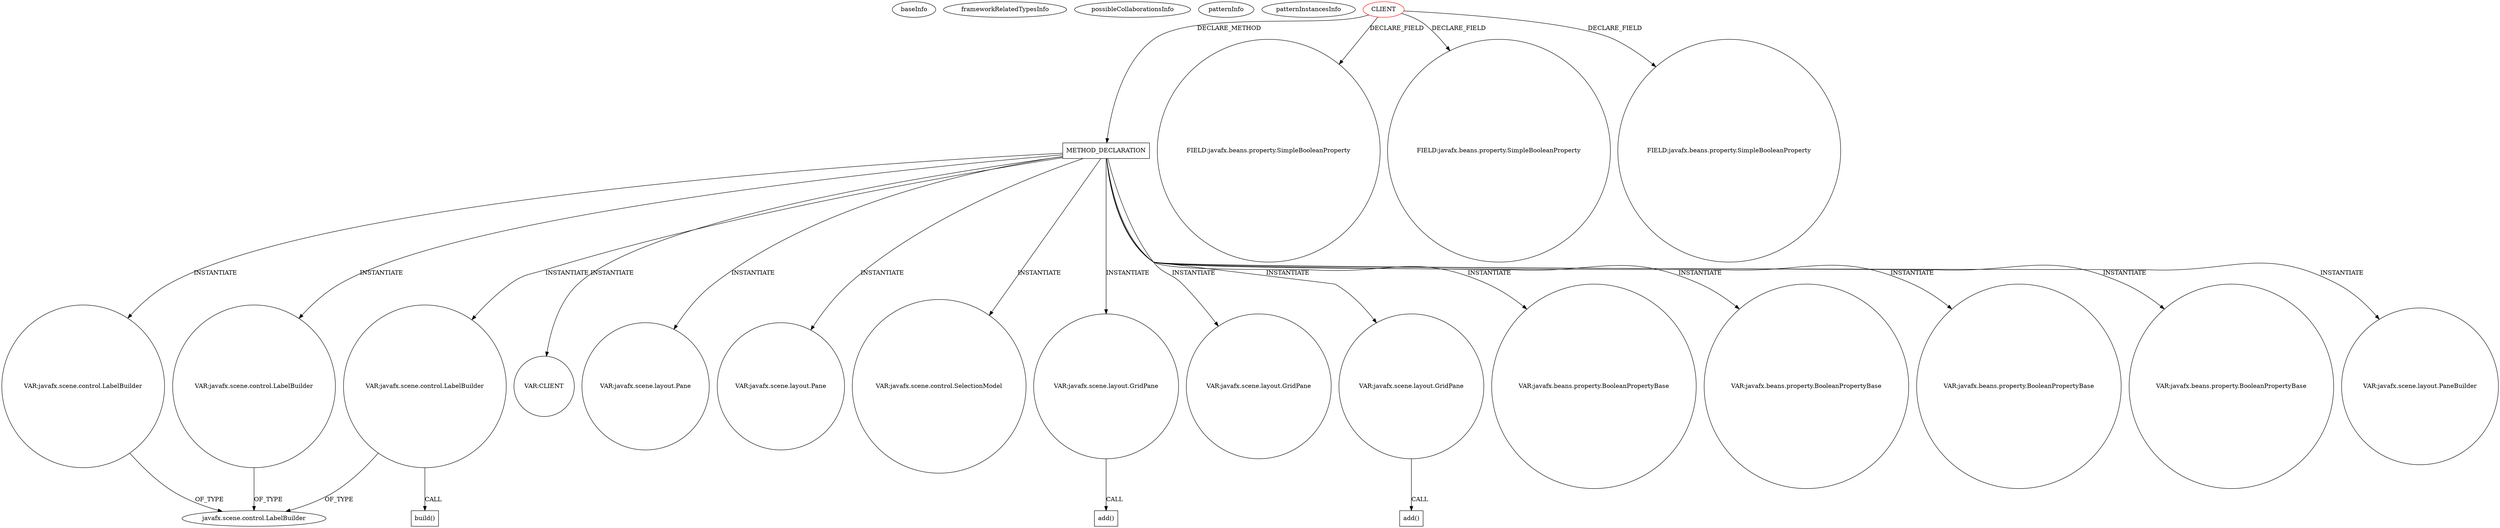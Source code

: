 digraph {
baseInfo[graphId=3718,category="pattern",isAnonymous=false,possibleRelation=false]
frameworkRelatedTypesInfo[]
possibleCollaborationsInfo[]
patternInfo[frequency=2.0,patternRootClient=0]
patternInstancesInfo[0="SaiPradeepDandem-javafx2-gradient-builder~/SaiPradeepDandem-javafx2-gradient-builder/javafx2-gradient-builder-master/src/main/java/com/javafx/gradientbuilder/application/RadialSettingsLayout.java~RadialSettingsLayout~1170",1="SaiPradeepDandem-javafx2-gradient-builder~/SaiPradeepDandem-javafx2-gradient-builder/javafx2-gradient-builder-master/src/main/java/com/javafx/gradientbuilder/application/LinearSettingsLayout.java~LinearSettingsLayout~1172"]
59[label="javafx.scene.control.LabelBuilder",vertexType="FRAMEWORK_CLASS_TYPE",isFrameworkType=false]
57[label="VAR:javafx.scene.control.LabelBuilder",vertexType="VARIABLE_EXPRESION",isFrameworkType=false,shape=circle]
66[label="VAR:javafx.scene.control.LabelBuilder",vertexType="VARIABLE_EXPRESION",isFrameworkType=false,shape=circle]
96[label="VAR:javafx.scene.control.LabelBuilder",vertexType="VARIABLE_EXPRESION",isFrameworkType=false,shape=circle]
97[label="build()",vertexType="INSIDE_CALL",isFrameworkType=false,shape=box]
56[label="METHOD_DECLARATION",vertexType="CLIENT_METHOD_DECLARATION",isFrameworkType=false,shape=box]
0[label="CLIENT",vertexType="ROOT_CLIENT_CLASS_DECLARATION",isFrameworkType=false,color=red]
251[label="VAR:CLIENT",vertexType="VARIABLE_EXPRESION",isFrameworkType=false,shape=circle]
322[label="VAR:javafx.scene.layout.Pane",vertexType="VARIABLE_EXPRESION",isFrameworkType=false,shape=circle]
423[label="VAR:javafx.scene.layout.Pane",vertexType="VARIABLE_EXPRESION",isFrameworkType=false,shape=circle]
394[label="VAR:javafx.scene.control.SelectionModel",vertexType="VARIABLE_EXPRESION",isFrameworkType=false,shape=circle]
172[label="VAR:javafx.scene.layout.GridPane",vertexType="VARIABLE_EXPRESION",isFrameworkType=false,shape=circle]
455[label="VAR:javafx.scene.layout.GridPane",vertexType="VARIABLE_EXPRESION",isFrameworkType=false,shape=circle]
135[label="VAR:javafx.scene.layout.GridPane",vertexType="VARIABLE_EXPRESION",isFrameworkType=false,shape=circle]
192[label="VAR:javafx.beans.property.BooleanPropertyBase",vertexType="VARIABLE_EXPRESION",isFrameworkType=false,shape=circle]
158[label="VAR:javafx.beans.property.BooleanPropertyBase",vertexType="VARIABLE_EXPRESION",isFrameworkType=false,shape=circle]
328[label="VAR:javafx.beans.property.BooleanPropertyBase",vertexType="VARIABLE_EXPRESION",isFrameworkType=false,shape=circle]
224[label="VAR:javafx.beans.property.BooleanPropertyBase",vertexType="VARIABLE_EXPRESION",isFrameworkType=false,shape=circle]
16[label="FIELD:javafx.beans.property.SimpleBooleanProperty",vertexType="FIELD_DECLARATION",isFrameworkType=false,shape=circle]
12[label="FIELD:javafx.beans.property.SimpleBooleanProperty",vertexType="FIELD_DECLARATION",isFrameworkType=false,shape=circle]
14[label="FIELD:javafx.beans.property.SimpleBooleanProperty",vertexType="FIELD_DECLARATION",isFrameworkType=false,shape=circle]
136[label="add()",vertexType="INSIDE_CALL",isFrameworkType=false,shape=box]
173[label="add()",vertexType="INSIDE_CALL",isFrameworkType=false,shape=box]
432[label="VAR:javafx.scene.layout.PaneBuilder",vertexType="VARIABLE_EXPRESION",isFrameworkType=false,shape=circle]
56->172[label="INSTANTIATE"]
0->56[label="DECLARE_METHOD"]
0->14[label="DECLARE_FIELD"]
56->158[label="INSTANTIATE"]
56->394[label="INSTANTIATE"]
0->12[label="DECLARE_FIELD"]
56->224[label="INSTANTIATE"]
56->423[label="INSTANTIATE"]
56->432[label="INSTANTIATE"]
66->59[label="OF_TYPE"]
56->322[label="INSTANTIATE"]
56->57[label="INSTANTIATE"]
56->66[label="INSTANTIATE"]
56->328[label="INSTANTIATE"]
56->455[label="INSTANTIATE"]
96->97[label="CALL"]
96->59[label="OF_TYPE"]
172->173[label="CALL"]
135->136[label="CALL"]
56->96[label="INSTANTIATE"]
57->59[label="OF_TYPE"]
56->192[label="INSTANTIATE"]
0->16[label="DECLARE_FIELD"]
56->135[label="INSTANTIATE"]
56->251[label="INSTANTIATE"]
}
